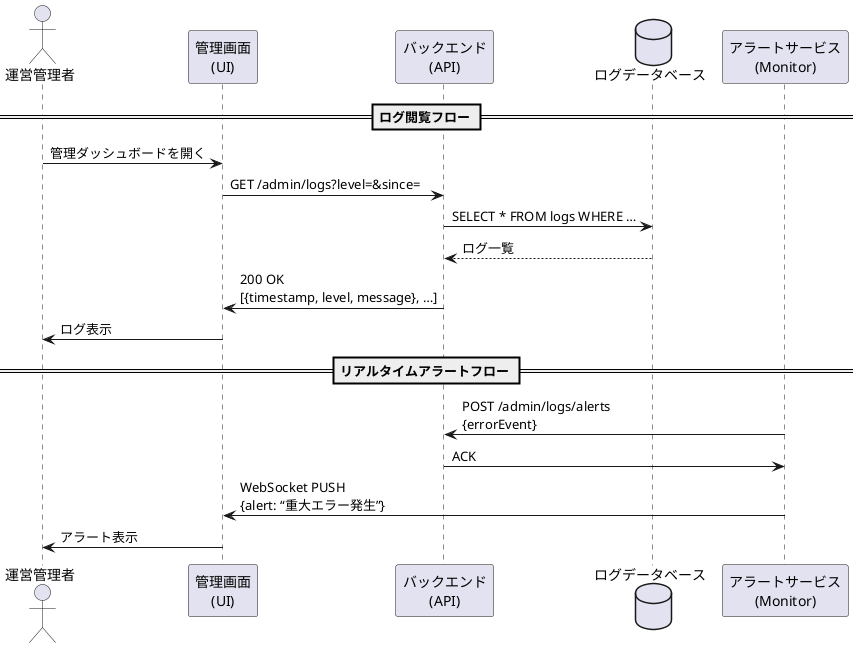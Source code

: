 @startuml
actor "運営管理者" as Admin
participant "管理画面\n(UI)"         as AdminUI
participant "バックエンド\n(API)"     as Backend
database "ログデータベース"         as LogDB
participant "アラートサービス\n(Monitor)" as Monitor

== ログ閲覧フロー ==
Admin -> AdminUI : 管理ダッシュボードを開く
AdminUI -> Backend     : GET /admin/logs?level=&since=
Backend -> LogDB       : SELECT * FROM logs WHERE …
LogDB --> Backend      : ログ一覧
Backend -> AdminUI     : 200 OK\n[{timestamp, level, message}, …]
AdminUI -> Admin       : ログ表示

== リアルタイムアラートフロー ==
Monitor -> Backend     : POST /admin/logs/alerts\n{errorEvent}
Backend -> Monitor     : ACK
Monitor -> AdminUI     : WebSocket PUSH\n{alert: “重大エラー発生”}
AdminUI -> Admin       : アラート表示

@enduml
